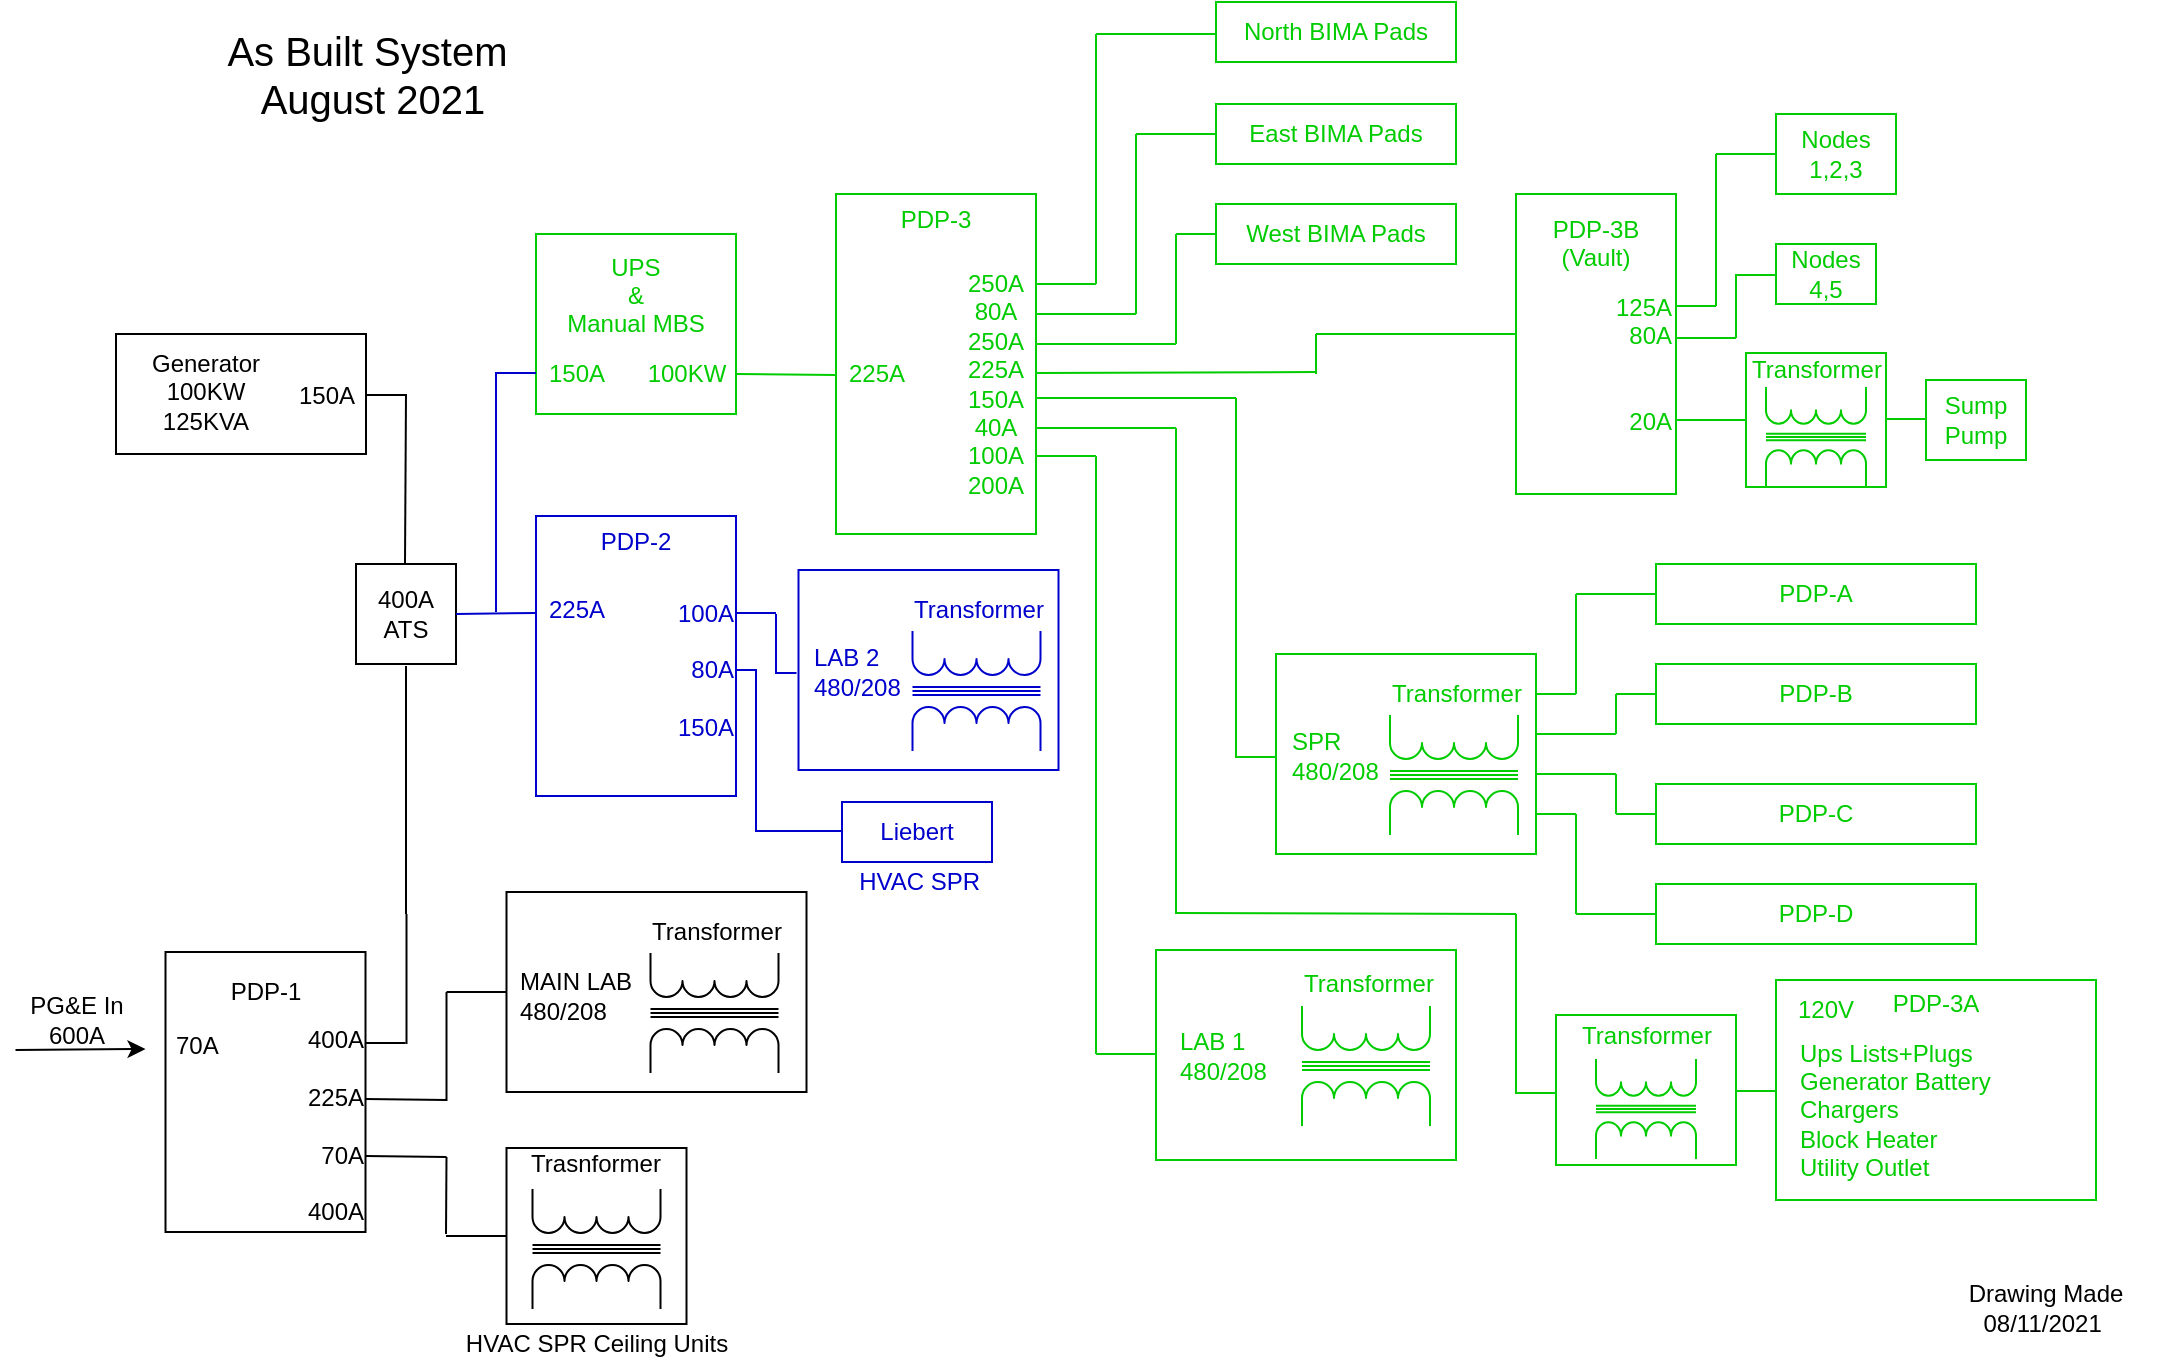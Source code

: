 <mxfile version="14.9.6" type="device"><diagram id="Dt4W1MnMIXrT2MhQ-Fy2" name="Page-1"><mxGraphModel dx="1945" dy="735" grid="1" gridSize="10" guides="1" tooltips="1" connect="1" arrows="1" fold="1" page="1" pageScale="1" pageWidth="827" pageHeight="1169" math="0" shadow="0"><root><mxCell id="0"/><mxCell id="1" parent="0"/><mxCell id="1QNPYIcT4z8EZCShUoJh-1" value="UPS&lt;br&gt;&amp;amp;&lt;br&gt;Manual MBS&lt;br&gt;&lt;br&gt;&lt;br&gt;" style="rounded=0;whiteSpace=wrap;html=1;strokeColor=#00CC00;fontColor=#00CC00;" parent="1" vertex="1"><mxGeometry x="250" y="140" width="100" height="90" as="geometry"/></mxCell><mxCell id="1QNPYIcT4z8EZCShUoJh-2" value="PDP-3&lt;br&gt;&lt;br&gt;&lt;br&gt;&lt;br&gt;&lt;br&gt;&lt;br&gt;&lt;br&gt;&lt;br&gt;&lt;br&gt;&lt;br&gt;&lt;br&gt;" style="rounded=0;whiteSpace=wrap;html=1;align=center;fontColor=#00CC00;strokeColor=#00CC00;" parent="1" vertex="1"><mxGeometry x="400" y="120" width="100" height="170" as="geometry"/></mxCell><mxCell id="1QNPYIcT4z8EZCShUoJh-3" value="" style="rounded=0;whiteSpace=wrap;html=1;strokeColor=#00CC00;" parent="1" vertex="1"><mxGeometry x="620" y="350" width="130" height="100" as="geometry"/></mxCell><mxCell id="1QNPYIcT4z8EZCShUoJh-4" value="250A&lt;br style=&quot;font-size: 11px&quot;&gt;80A&lt;br&gt;250A&lt;br&gt;225A&lt;br&gt;150A&lt;br&gt;40A&lt;br&gt;100A&lt;br&gt;200A" style="text;html=1;strokeColor=none;fillColor=none;align=center;verticalAlign=middle;whiteSpace=wrap;rounded=0;fontColor=#00CC00;" parent="1" vertex="1"><mxGeometry x="460" y="150" width="40" height="130" as="geometry"/></mxCell><mxCell id="1QNPYIcT4z8EZCShUoJh-5" value="" style="endArrow=none;html=1;strokeColor=#00CC00;" parent="1" edge="1"><mxGeometry width="50" height="50" relative="1" as="geometry"><mxPoint x="500" y="165" as="sourcePoint"/><mxPoint x="530" y="165" as="targetPoint"/></mxGeometry></mxCell><mxCell id="1QNPYIcT4z8EZCShUoJh-6" value="" style="endArrow=none;html=1;strokeColor=#00CC00;" parent="1" edge="1"><mxGeometry width="50" height="50" relative="1" as="geometry"><mxPoint x="530" y="165" as="sourcePoint"/><mxPoint x="530" y="40" as="targetPoint"/></mxGeometry></mxCell><mxCell id="1QNPYIcT4z8EZCShUoJh-7" value="" style="endArrow=none;html=1;strokeColor=#00CC00;" parent="1" edge="1"><mxGeometry width="50" height="50" relative="1" as="geometry"><mxPoint x="530" y="40" as="sourcePoint"/><mxPoint x="590" y="40" as="targetPoint"/></mxGeometry></mxCell><mxCell id="1QNPYIcT4z8EZCShUoJh-9" value="North BIMA Pads" style="rounded=0;whiteSpace=wrap;html=1;strokeColor=#00CC00;fontColor=#00CC00;" parent="1" vertex="1"><mxGeometry x="590" y="24" width="120" height="30" as="geometry"/></mxCell><mxCell id="1QNPYIcT4z8EZCShUoJh-10" value="" style="endArrow=none;html=1;strokeColor=#00CC00;" parent="1" edge="1"><mxGeometry width="50" height="50" relative="1" as="geometry"><mxPoint x="500" y="180" as="sourcePoint"/><mxPoint x="550" y="180" as="targetPoint"/></mxGeometry></mxCell><mxCell id="1QNPYIcT4z8EZCShUoJh-11" value="East BIMA Pads" style="rounded=0;whiteSpace=wrap;html=1;strokeColor=#00CC00;fontColor=#00CC00;" parent="1" vertex="1"><mxGeometry x="590" y="75" width="120" height="30" as="geometry"/></mxCell><mxCell id="1QNPYIcT4z8EZCShUoJh-12" value="" style="endArrow=none;html=1;strokeColor=#00CC00;" parent="1" edge="1"><mxGeometry width="50" height="50" relative="1" as="geometry"><mxPoint x="550" y="180" as="sourcePoint"/><mxPoint x="550" y="90" as="targetPoint"/></mxGeometry></mxCell><mxCell id="1QNPYIcT4z8EZCShUoJh-13" value="" style="endArrow=none;html=1;strokeColor=#00CC00;" parent="1" edge="1"><mxGeometry width="50" height="50" relative="1" as="geometry"><mxPoint x="550" y="90" as="sourcePoint"/><mxPoint x="590" y="90" as="targetPoint"/></mxGeometry></mxCell><mxCell id="1QNPYIcT4z8EZCShUoJh-14" value="West BIMA Pads" style="rounded=0;whiteSpace=wrap;html=1;strokeColor=#00CC00;fontColor=#00CC00;" parent="1" vertex="1"><mxGeometry x="590" y="125" width="120" height="30" as="geometry"/></mxCell><mxCell id="1QNPYIcT4z8EZCShUoJh-15" value="" style="endArrow=none;html=1;strokeColor=#00CC00;" parent="1" edge="1"><mxGeometry width="50" height="50" relative="1" as="geometry"><mxPoint x="500" y="195" as="sourcePoint"/><mxPoint x="570" y="195" as="targetPoint"/></mxGeometry></mxCell><mxCell id="1QNPYIcT4z8EZCShUoJh-16" value="" style="endArrow=none;html=1;strokeColor=#00CC00;" parent="1" edge="1"><mxGeometry width="50" height="50" relative="1" as="geometry"><mxPoint x="570" y="195" as="sourcePoint"/><mxPoint x="570" y="140" as="targetPoint"/></mxGeometry></mxCell><mxCell id="1QNPYIcT4z8EZCShUoJh-18" value="" style="endArrow=none;html=1;strokeColor=#00CC00;" parent="1" edge="1"><mxGeometry width="50" height="50" relative="1" as="geometry"><mxPoint x="570" y="140" as="sourcePoint"/><mxPoint x="590" y="140" as="targetPoint"/></mxGeometry></mxCell><mxCell id="1QNPYIcT4z8EZCShUoJh-20" value="" style="endArrow=none;html=1;strokeColor=#00CC00;" parent="1" edge="1"><mxGeometry width="50" height="50" relative="1" as="geometry"><mxPoint x="640" y="210" as="sourcePoint"/><mxPoint x="640" y="190" as="targetPoint"/></mxGeometry></mxCell><mxCell id="1QNPYIcT4z8EZCShUoJh-22" value="PDP-3B&lt;br&gt;(Vault)&lt;br&gt;&lt;br&gt;&lt;br&gt;&lt;br&gt;&lt;br&gt;&lt;br&gt;&lt;br&gt;&lt;br&gt;" style="rounded=0;whiteSpace=wrap;html=1;strokeColor=#00CC00;fontColor=#00CC00;" parent="1" vertex="1"><mxGeometry x="740" y="120" width="80" height="150" as="geometry"/></mxCell><mxCell id="1QNPYIcT4z8EZCShUoJh-24" value="125A&lt;br&gt;80A&lt;br&gt;&lt;br&gt;&lt;br&gt;&lt;div&gt;20A&lt;/div&gt;" style="text;html=1;strokeColor=none;fillColor=none;align=right;verticalAlign=middle;whiteSpace=wrap;rounded=0;fontColor=#00CC00;" parent="1" vertex="1"><mxGeometry x="780" y="140" width="40" height="130" as="geometry"/></mxCell><mxCell id="1QNPYIcT4z8EZCShUoJh-25" value="" style="endArrow=none;html=1;entryX=0;entryY=0.5;entryDx=0;entryDy=0;strokeColor=#00CC00;" parent="1" target="1QNPYIcT4z8EZCShUoJh-26" edge="1"><mxGeometry width="50" height="50" relative="1" as="geometry"><mxPoint x="820" y="233" as="sourcePoint"/><mxPoint x="850" y="233" as="targetPoint"/></mxGeometry></mxCell><mxCell id="1QNPYIcT4z8EZCShUoJh-26" value="" style="rounded=0;whiteSpace=wrap;html=1;strokeColor=#00CC00;" parent="1" vertex="1"><mxGeometry x="855" y="199.5" width="70" height="67" as="geometry"/></mxCell><mxCell id="1QNPYIcT4z8EZCShUoJh-29" value="" style="endArrow=none;html=1;strokeColor=#00CC00;" parent="1" edge="1"><mxGeometry width="50" height="50" relative="1" as="geometry"><mxPoint x="925" y="232.5" as="sourcePoint"/><mxPoint x="945" y="232.5" as="targetPoint"/></mxGeometry></mxCell><mxCell id="1QNPYIcT4z8EZCShUoJh-30" value="Sump&lt;br&gt;Pump" style="rounded=0;whiteSpace=wrap;html=1;strokeColor=#00CC00;fontColor=#00CC00;" parent="1" vertex="1"><mxGeometry x="945" y="213" width="50" height="40" as="geometry"/></mxCell><mxCell id="1QNPYIcT4z8EZCShUoJh-32" value="" style="endArrow=none;html=1;strokeColor=#00CC00;" parent="1" edge="1"><mxGeometry width="50" height="50" relative="1" as="geometry"><mxPoint x="500" y="209.5" as="sourcePoint"/><mxPoint x="640" y="209" as="targetPoint"/></mxGeometry></mxCell><mxCell id="1QNPYIcT4z8EZCShUoJh-33" value="" style="endArrow=none;html=1;strokeColor=#00CC00;" parent="1" edge="1"><mxGeometry width="50" height="50" relative="1" as="geometry"><mxPoint x="640" y="190" as="sourcePoint"/><mxPoint x="740" y="190" as="targetPoint"/></mxGeometry></mxCell><mxCell id="1QNPYIcT4z8EZCShUoJh-34" value="" style="endArrow=none;html=1;strokeColor=#00CC00;" parent="1" edge="1"><mxGeometry width="50" height="50" relative="1" as="geometry"><mxPoint x="820" y="176" as="sourcePoint"/><mxPoint x="840" y="176" as="targetPoint"/></mxGeometry></mxCell><mxCell id="1QNPYIcT4z8EZCShUoJh-35" value="" style="endArrow=none;html=1;strokeColor=#00CC00;" parent="1" edge="1"><mxGeometry width="50" height="50" relative="1" as="geometry"><mxPoint x="840" y="176" as="sourcePoint"/><mxPoint x="840" y="100" as="targetPoint"/></mxGeometry></mxCell><mxCell id="1QNPYIcT4z8EZCShUoJh-36" value="" style="endArrow=none;html=1;strokeColor=#00CC00;" parent="1" edge="1"><mxGeometry width="50" height="50" relative="1" as="geometry"><mxPoint x="840" y="100" as="sourcePoint"/><mxPoint x="870" y="100" as="targetPoint"/></mxGeometry></mxCell><mxCell id="1QNPYIcT4z8EZCShUoJh-37" value="Nodes&lt;br&gt;1,2,3" style="rounded=0;whiteSpace=wrap;html=1;strokeColor=#00CC00;fontColor=#00CC00;" parent="1" vertex="1"><mxGeometry x="870" y="80" width="60" height="40" as="geometry"/></mxCell><mxCell id="1QNPYIcT4z8EZCShUoJh-39" value="" style="endArrow=none;html=1;strokeColor=#00CC00;" parent="1" edge="1"><mxGeometry width="50" height="50" relative="1" as="geometry"><mxPoint x="820" y="192" as="sourcePoint"/><mxPoint x="850" y="192" as="targetPoint"/></mxGeometry></mxCell><mxCell id="1QNPYIcT4z8EZCShUoJh-40" value="" style="endArrow=none;html=1;strokeColor=#00CC00;" parent="1" edge="1"><mxGeometry width="50" height="50" relative="1" as="geometry"><mxPoint x="850" y="192" as="sourcePoint"/><mxPoint x="850" y="160" as="targetPoint"/></mxGeometry></mxCell><mxCell id="1QNPYIcT4z8EZCShUoJh-41" value="Nodes&lt;br&gt;4,5" style="rounded=0;whiteSpace=wrap;html=1;strokeColor=#00CC00;fontColor=#00CC00;" parent="1" vertex="1"><mxGeometry x="870" y="145" width="50" height="30" as="geometry"/></mxCell><mxCell id="1QNPYIcT4z8EZCShUoJh-42" value="" style="endArrow=none;html=1;strokeColor=#00CC00;" parent="1" edge="1"><mxGeometry width="50" height="50" relative="1" as="geometry"><mxPoint x="850" y="160.5" as="sourcePoint"/><mxPoint x="870" y="160.5" as="targetPoint"/></mxGeometry></mxCell><mxCell id="1QNPYIcT4z8EZCShUoJh-43" value="" style="endArrow=none;html=1;strokeColor=#00CC00;" parent="1" edge="1"><mxGeometry width="50" height="50" relative="1" as="geometry"><mxPoint x="500" y="222" as="sourcePoint"/><mxPoint x="600" y="222" as="targetPoint"/></mxGeometry></mxCell><mxCell id="1QNPYIcT4z8EZCShUoJh-44" value="" style="endArrow=none;html=1;strokeColor=#00CC00;" parent="1" edge="1"><mxGeometry width="50" height="50" relative="1" as="geometry"><mxPoint x="600" y="402" as="sourcePoint"/><mxPoint x="600" y="222" as="targetPoint"/></mxGeometry></mxCell><mxCell id="1QNPYIcT4z8EZCShUoJh-45" value="" style="endArrow=none;html=1;strokeColor=#00CC00;" parent="1" edge="1"><mxGeometry width="50" height="50" relative="1" as="geometry"><mxPoint x="600" y="401.5" as="sourcePoint"/><mxPoint x="620" y="401.5" as="targetPoint"/></mxGeometry></mxCell><mxCell id="1QNPYIcT4z8EZCShUoJh-46" value="SPR&lt;br&gt;480/208" style="text;html=1;strokeColor=none;fillColor=none;align=left;verticalAlign=middle;whiteSpace=wrap;rounded=0;fontColor=#00CC00;" parent="1" vertex="1"><mxGeometry x="626" y="381" width="60" height="40" as="geometry"/></mxCell><mxCell id="1QNPYIcT4z8EZCShUoJh-47" value="" style="endArrow=none;html=1;strokeColor=#00CC00;" parent="1" edge="1"><mxGeometry width="50" height="50" relative="1" as="geometry"><mxPoint x="750" y="370" as="sourcePoint"/><mxPoint x="770" y="370" as="targetPoint"/></mxGeometry></mxCell><mxCell id="1QNPYIcT4z8EZCShUoJh-48" value="PDP-A" style="rounded=0;whiteSpace=wrap;html=1;strokeColor=#00CC00;fontColor=#00CC00;" parent="1" vertex="1"><mxGeometry x="810" y="305" width="160" height="30" as="geometry"/></mxCell><mxCell id="1QNPYIcT4z8EZCShUoJh-49" value="PDP-B" style="rounded=0;whiteSpace=wrap;html=1;strokeColor=#00CC00;fontColor=#00CC00;" parent="1" vertex="1"><mxGeometry x="810" y="355" width="160" height="30" as="geometry"/></mxCell><mxCell id="1QNPYIcT4z8EZCShUoJh-50" value="PDP-C" style="rounded=0;whiteSpace=wrap;html=1;strokeColor=#00CC00;fontColor=#00CC00;" parent="1" vertex="1"><mxGeometry x="810" y="415" width="160" height="30" as="geometry"/></mxCell><mxCell id="1QNPYIcT4z8EZCShUoJh-51" value="PDP-D" style="rounded=0;whiteSpace=wrap;html=1;strokeColor=#00CC00;fontColor=#00CC00;" parent="1" vertex="1"><mxGeometry x="810" y="465" width="160" height="30" as="geometry"/></mxCell><mxCell id="1QNPYIcT4z8EZCShUoJh-52" value="" style="endArrow=none;html=1;strokeColor=#00CC00;" parent="1" edge="1"><mxGeometry width="50" height="50" relative="1" as="geometry"><mxPoint x="750" y="430" as="sourcePoint"/><mxPoint x="770" y="430" as="targetPoint"/></mxGeometry></mxCell><mxCell id="1QNPYIcT4z8EZCShUoJh-53" value="" style="endArrow=none;html=1;strokeColor=#00CC00;" parent="1" edge="1"><mxGeometry width="50" height="50" relative="1" as="geometry"><mxPoint x="770" y="480" as="sourcePoint"/><mxPoint x="770" y="430" as="targetPoint"/></mxGeometry></mxCell><mxCell id="1QNPYIcT4z8EZCShUoJh-54" value="" style="endArrow=none;html=1;strokeColor=#00CC00;" parent="1" edge="1"><mxGeometry width="50" height="50" relative="1" as="geometry"><mxPoint x="770" y="480" as="sourcePoint"/><mxPoint x="810" y="480" as="targetPoint"/></mxGeometry></mxCell><mxCell id="1QNPYIcT4z8EZCShUoJh-55" value="" style="endArrow=none;html=1;strokeColor=#00CC00;" parent="1" edge="1"><mxGeometry width="50" height="50" relative="1" as="geometry"><mxPoint x="750" y="410" as="sourcePoint"/><mxPoint x="790" y="410" as="targetPoint"/></mxGeometry></mxCell><mxCell id="1QNPYIcT4z8EZCShUoJh-56" value="" style="endArrow=none;html=1;strokeColor=#00CC00;" parent="1" edge="1"><mxGeometry width="50" height="50" relative="1" as="geometry"><mxPoint x="790" y="430" as="sourcePoint"/><mxPoint x="790" y="410" as="targetPoint"/></mxGeometry></mxCell><mxCell id="1QNPYIcT4z8EZCShUoJh-57" value="" style="endArrow=none;html=1;strokeColor=#00CC00;" parent="1" edge="1"><mxGeometry width="50" height="50" relative="1" as="geometry"><mxPoint x="790" y="430" as="sourcePoint"/><mxPoint x="810" y="430" as="targetPoint"/></mxGeometry></mxCell><mxCell id="1QNPYIcT4z8EZCShUoJh-58" value="" style="endArrow=none;html=1;strokeColor=#00CC00;" parent="1" edge="1"><mxGeometry width="50" height="50" relative="1" as="geometry"><mxPoint x="770" y="370" as="sourcePoint"/><mxPoint x="770" y="320" as="targetPoint"/></mxGeometry></mxCell><mxCell id="1QNPYIcT4z8EZCShUoJh-59" value="" style="endArrow=none;html=1;strokeColor=#00CC00;" parent="1" edge="1"><mxGeometry width="50" height="50" relative="1" as="geometry"><mxPoint x="750" y="390" as="sourcePoint"/><mxPoint x="790" y="390" as="targetPoint"/></mxGeometry></mxCell><mxCell id="1QNPYIcT4z8EZCShUoJh-60" value="" style="endArrow=none;html=1;strokeColor=#00CC00;" parent="1" edge="1"><mxGeometry width="50" height="50" relative="1" as="geometry"><mxPoint x="790" y="390" as="sourcePoint"/><mxPoint x="790" y="370" as="targetPoint"/></mxGeometry></mxCell><mxCell id="1QNPYIcT4z8EZCShUoJh-61" value="" style="endArrow=none;html=1;strokeColor=#00CC00;" parent="1" edge="1"><mxGeometry width="50" height="50" relative="1" as="geometry"><mxPoint x="790" y="370" as="sourcePoint"/><mxPoint x="810" y="370" as="targetPoint"/></mxGeometry></mxCell><mxCell id="1QNPYIcT4z8EZCShUoJh-62" value="" style="endArrow=none;html=1;strokeColor=#00CC00;" parent="1" edge="1"><mxGeometry width="50" height="50" relative="1" as="geometry"><mxPoint x="770" y="320" as="sourcePoint"/><mxPoint x="810" y="320" as="targetPoint"/></mxGeometry></mxCell><mxCell id="1QNPYIcT4z8EZCShUoJh-63" value="" style="endArrow=none;html=1;strokeColor=#00CC00;" parent="1" edge="1"><mxGeometry width="50" height="50" relative="1" as="geometry"><mxPoint x="500" y="237" as="sourcePoint"/><mxPoint x="570" y="237" as="targetPoint"/></mxGeometry></mxCell><mxCell id="1QNPYIcT4z8EZCShUoJh-64" value="" style="endArrow=none;html=1;strokeColor=#00CC00;" parent="1" edge="1"><mxGeometry width="50" height="50" relative="1" as="geometry"><mxPoint x="570" y="480" as="sourcePoint"/><mxPoint x="570" y="237" as="targetPoint"/></mxGeometry></mxCell><mxCell id="1QNPYIcT4z8EZCShUoJh-65" value="" style="endArrow=none;html=1;strokeColor=#00CC00;" parent="1" edge="1"><mxGeometry width="50" height="50" relative="1" as="geometry"><mxPoint x="570" y="479.5" as="sourcePoint"/><mxPoint x="740" y="480" as="targetPoint"/></mxGeometry></mxCell><mxCell id="1QNPYIcT4z8EZCShUoJh-66" value="" style="endArrow=none;html=1;strokeColor=#00CC00;" parent="1" edge="1"><mxGeometry width="50" height="50" relative="1" as="geometry"><mxPoint x="740" y="570" as="sourcePoint"/><mxPoint x="740" y="480" as="targetPoint"/></mxGeometry></mxCell><mxCell id="1QNPYIcT4z8EZCShUoJh-67" value="" style="rounded=0;whiteSpace=wrap;html=1;strokeColor=#00CC00;" parent="1" vertex="1"><mxGeometry x="760" y="530.5" width="90" height="75" as="geometry"/></mxCell><mxCell id="1QNPYIcT4z8EZCShUoJh-68" value="" style="endArrow=none;html=1;strokeColor=#00CC00;" parent="1" edge="1"><mxGeometry width="50" height="50" relative="1" as="geometry"><mxPoint x="850" y="568.5" as="sourcePoint"/><mxPoint x="870" y="568.5" as="targetPoint"/></mxGeometry></mxCell><mxCell id="1QNPYIcT4z8EZCShUoJh-70" value="PDP-3A&lt;br&gt;&lt;br&gt;&lt;br&gt;&lt;br&gt;&lt;br&gt;&lt;br&gt;&lt;br&gt;" style="rounded=0;whiteSpace=wrap;html=1;strokeColor=#00CC00;fontColor=#00CC00;" parent="1" vertex="1"><mxGeometry x="870" y="513" width="160" height="110" as="geometry"/></mxCell><mxCell id="1QNPYIcT4z8EZCShUoJh-71" value="Ups Lists+Plugs&lt;br&gt;Generator Battery&lt;br&gt;Chargers&lt;br&gt;Block Heater&lt;br&gt;Utility Outlet" style="text;html=1;strokeColor=none;fillColor=none;align=left;verticalAlign=middle;whiteSpace=wrap;rounded=0;fontColor=#00CC00;" parent="1" vertex="1"><mxGeometry x="880" y="538" width="100" height="80" as="geometry"/></mxCell><mxCell id="1QNPYIcT4z8EZCShUoJh-72" value="" style="endArrow=none;html=1;strokeColor=#00CC00;" parent="1" edge="1"><mxGeometry width="50" height="50" relative="1" as="geometry"><mxPoint x="740" y="569.5" as="sourcePoint"/><mxPoint x="760" y="569.5" as="targetPoint"/></mxGeometry></mxCell><mxCell id="1QNPYIcT4z8EZCShUoJh-73" value="&lt;font color=&quot;#00cc00&quot;&gt;120V&lt;/font&gt;" style="text;html=1;strokeColor=none;fillColor=none;align=center;verticalAlign=middle;whiteSpace=wrap;rounded=0;" parent="1" vertex="1"><mxGeometry x="875" y="518" width="40" height="20" as="geometry"/></mxCell><mxCell id="1QNPYIcT4z8EZCShUoJh-74" value="" style="endArrow=none;html=1;strokeColor=#00CC00;" parent="1" edge="1"><mxGeometry width="50" height="50" relative="1" as="geometry"><mxPoint x="500" y="251" as="sourcePoint"/><mxPoint x="530" y="251" as="targetPoint"/></mxGeometry></mxCell><mxCell id="1QNPYIcT4z8EZCShUoJh-75" value="" style="endArrow=none;html=1;strokeColor=#00CC00;" parent="1" edge="1"><mxGeometry width="50" height="50" relative="1" as="geometry"><mxPoint x="530" y="550" as="sourcePoint"/><mxPoint x="530" y="251" as="targetPoint"/></mxGeometry></mxCell><mxCell id="1QNPYIcT4z8EZCShUoJh-76" value="" style="rounded=0;whiteSpace=wrap;html=1;strokeColor=#00CC00;" parent="1" vertex="1"><mxGeometry x="560" y="498" width="150" height="105" as="geometry"/></mxCell><mxCell id="1QNPYIcT4z8EZCShUoJh-78" value="LAB 1&lt;br&gt;480/208" style="text;html=1;strokeColor=none;fillColor=none;align=left;verticalAlign=middle;whiteSpace=wrap;rounded=0;fontColor=#00CC00;" parent="1" vertex="1"><mxGeometry x="570" y="530.5" width="80" height="40" as="geometry"/></mxCell><mxCell id="1QNPYIcT4z8EZCShUoJh-79" value="" style="endArrow=none;html=1;strokeColor=#00CC00;" parent="1" edge="1"><mxGeometry width="50" height="50" relative="1" as="geometry"><mxPoint x="530" y="550" as="sourcePoint"/><mxPoint x="560" y="550" as="targetPoint"/></mxGeometry></mxCell><mxCell id="1QNPYIcT4z8EZCShUoJh-80" value="100KW" style="text;html=1;align=center;verticalAlign=middle;resizable=0;points=[];autosize=1;strokeColor=none;fontColor=#00CC00;" parent="1" vertex="1"><mxGeometry x="300" y="200" width="50" height="20" as="geometry"/></mxCell><mxCell id="1QNPYIcT4z8EZCShUoJh-81" value="" style="endArrow=none;html=1;strokeColor=#00CC00;" parent="1" edge="1"><mxGeometry width="50" height="50" relative="1" as="geometry"><mxPoint x="350" y="210" as="sourcePoint"/><mxPoint x="400" y="210.5" as="targetPoint"/></mxGeometry></mxCell><mxCell id="1QNPYIcT4z8EZCShUoJh-82" value="225A" style="text;html=1;align=center;verticalAlign=middle;resizable=0;points=[];autosize=1;strokeColor=none;fontColor=#00CC00;" parent="1" vertex="1"><mxGeometry x="400" y="200" width="40" height="20" as="geometry"/></mxCell><mxCell id="1QNPYIcT4z8EZCShUoJh-83" value="400A&lt;br&gt;ATS" style="rounded=0;whiteSpace=wrap;html=1;" parent="1" vertex="1"><mxGeometry x="160" y="305" width="50" height="50" as="geometry"/></mxCell><mxCell id="1QNPYIcT4z8EZCShUoJh-84" value="150A" style="text;html=1;align=center;verticalAlign=middle;resizable=0;points=[];autosize=1;strokeColor=none;fontColor=#00CC00;" parent="1" vertex="1"><mxGeometry x="250" y="200" width="40" height="20" as="geometry"/></mxCell><mxCell id="1QNPYIcT4z8EZCShUoJh-85" value="PDP-2&lt;br&gt;&lt;br&gt;&lt;br&gt;&lt;br&gt;&lt;br&gt;&lt;br&gt;&lt;br&gt;&lt;br&gt;&lt;br&gt;" style="rounded=0;whiteSpace=wrap;html=1;strokeColor=#0000CC;fontColor=#0000CC;" parent="1" vertex="1"><mxGeometry x="250" y="281" width="100" height="140" as="geometry"/></mxCell><mxCell id="1QNPYIcT4z8EZCShUoJh-86" value="225A" style="text;html=1;align=center;verticalAlign=middle;resizable=0;points=[];autosize=1;strokeColor=none;fontColor=#0000CC;" parent="1" vertex="1"><mxGeometry x="250" y="318" width="40" height="20" as="geometry"/></mxCell><mxCell id="1QNPYIcT4z8EZCShUoJh-87" value="" style="endArrow=none;html=1;fontColor=#0000CC;strokeColor=#0000CC;" parent="1" edge="1"><mxGeometry width="50" height="50" relative="1" as="geometry"><mxPoint x="230" y="329" as="sourcePoint"/><mxPoint x="230" y="209" as="targetPoint"/></mxGeometry></mxCell><mxCell id="1QNPYIcT4z8EZCShUoJh-89" value="" style="endArrow=none;html=1;fontColor=#0000CC;strokeColor=#0000CC;" parent="1" edge="1"><mxGeometry width="50" height="50" relative="1" as="geometry"><mxPoint x="210" y="330" as="sourcePoint"/><mxPoint x="250" y="329.5" as="targetPoint"/></mxGeometry></mxCell><mxCell id="1QNPYIcT4z8EZCShUoJh-90" value="100A&lt;br&gt;&lt;br&gt;80A&lt;br&gt;&lt;br&gt;150A" style="text;html=1;align=right;verticalAlign=middle;resizable=0;points=[];autosize=1;strokeColor=none;fontColor=#0000CC;" parent="1" vertex="1"><mxGeometry x="310" y="318" width="40" height="80" as="geometry"/></mxCell><mxCell id="1QNPYIcT4z8EZCShUoJh-92" value="Liebert" style="rounded=0;whiteSpace=wrap;html=1;strokeColor=#0000CC;fontColor=#0000CC;" parent="1" vertex="1"><mxGeometry x="403" y="424" width="75" height="30" as="geometry"/></mxCell><mxCell id="1QNPYIcT4z8EZCShUoJh-94" value="" style="endArrow=none;html=1;fontColor=#0000CC;strokeColor=#0000CC;" parent="1" edge="1"><mxGeometry width="50" height="50" relative="1" as="geometry"><mxPoint x="350" y="358" as="sourcePoint"/><mxPoint x="360" y="358" as="targetPoint"/></mxGeometry></mxCell><mxCell id="1QNPYIcT4z8EZCShUoJh-95" value="" style="endArrow=none;html=1;" parent="1" edge="1"><mxGeometry width="50" height="50" relative="1" as="geometry"><mxPoint x="386" y="386.5" as="sourcePoint"/><mxPoint x="386" y="356.5" as="targetPoint"/></mxGeometry></mxCell><mxCell id="1QNPYIcT4z8EZCShUoJh-97" value="" style="endArrow=none;html=1;" parent="1" edge="1"><mxGeometry width="50" height="50" relative="1" as="geometry"><mxPoint x="184.5" y="305" as="sourcePoint"/><mxPoint x="185" y="220" as="targetPoint"/></mxGeometry></mxCell><mxCell id="1QNPYIcT4z8EZCShUoJh-98" value="" style="rounded=0;whiteSpace=wrap;html=1;align=center;" parent="1" vertex="1"><mxGeometry x="40" y="190" width="125" height="60" as="geometry"/></mxCell><mxCell id="1QNPYIcT4z8EZCShUoJh-99" value="Generator&lt;br&gt;100KW&lt;br&gt;&lt;div&gt;125KVA&lt;/div&gt;" style="text;html=1;strokeColor=none;fillColor=none;align=center;verticalAlign=middle;whiteSpace=wrap;rounded=0;" parent="1" vertex="1"><mxGeometry x="35" y="190" width="100" height="58" as="geometry"/></mxCell><mxCell id="1QNPYIcT4z8EZCShUoJh-100" value="150A" style="text;html=1;align=center;verticalAlign=middle;resizable=0;points=[];autosize=1;strokeColor=none;" parent="1" vertex="1"><mxGeometry x="125" y="211" width="40" height="20" as="geometry"/></mxCell><mxCell id="1QNPYIcT4z8EZCShUoJh-101" value="" style="endArrow=none;html=1;" parent="1" edge="1"><mxGeometry width="50" height="50" relative="1" as="geometry"><mxPoint x="165" y="220.5" as="sourcePoint"/><mxPoint x="185" y="220.5" as="targetPoint"/></mxGeometry></mxCell><mxCell id="1QNPYIcT4z8EZCShUoJh-102" value="PDP-1&lt;br&gt;&lt;br&gt;&lt;br&gt;&lt;br&gt;&lt;br&gt;&lt;br&gt;&lt;br&gt;&lt;br&gt;" style="rounded=0;whiteSpace=wrap;html=1;" parent="1" vertex="1"><mxGeometry x="64.75" y="499" width="100" height="140" as="geometry"/></mxCell><mxCell id="1QNPYIcT4z8EZCShUoJh-103" value="" style="endArrow=none;html=1;" parent="1" edge="1"><mxGeometry width="50" height="50" relative="1" as="geometry"><mxPoint x="185" y="480" as="sourcePoint"/><mxPoint x="185" y="356" as="targetPoint"/></mxGeometry></mxCell><mxCell id="1QNPYIcT4z8EZCShUoJh-104" value="" style="endArrow=classic;html=1;" parent="1" edge="1"><mxGeometry width="50" height="50" relative="1" as="geometry"><mxPoint x="-10.25" y="548" as="sourcePoint"/><mxPoint x="54.75" y="547.5" as="targetPoint"/></mxGeometry></mxCell><mxCell id="1QNPYIcT4z8EZCShUoJh-105" value="PG&amp;amp;E In&lt;br&gt;600A" style="text;html=1;align=center;verticalAlign=middle;resizable=0;points=[];autosize=1;strokeColor=none;" parent="1" vertex="1"><mxGeometry x="-10.25" y="518" width="60" height="30" as="geometry"/></mxCell><mxCell id="1QNPYIcT4z8EZCShUoJh-106" value="70A" style="text;html=1;align=left;verticalAlign=middle;resizable=0;points=[];autosize=1;strokeColor=none;" parent="1" vertex="1"><mxGeometry x="67.75" y="536" width="40" height="20" as="geometry"/></mxCell><mxCell id="1QNPYIcT4z8EZCShUoJh-107" value="400A&lt;br&gt;&lt;br&gt;225A&lt;br&gt;&lt;br&gt;70A&lt;br&gt;&lt;br&gt;400A" style="text;html=1;align=right;verticalAlign=middle;resizable=0;points=[];autosize=1;strokeColor=none;" parent="1" vertex="1"><mxGeometry x="124.75" y="536" width="40" height="100" as="geometry"/></mxCell><mxCell id="1QNPYIcT4z8EZCShUoJh-108" value="" style="endArrow=none;html=1;" parent="1" edge="1"><mxGeometry width="50" height="50" relative="1" as="geometry"><mxPoint x="164.75" y="544.5" as="sourcePoint"/><mxPoint x="184.75" y="544.5" as="targetPoint"/></mxGeometry></mxCell><mxCell id="1QNPYIcT4z8EZCShUoJh-109" value="" style="endArrow=none;html=1;" parent="1" edge="1"><mxGeometry width="50" height="50" relative="1" as="geometry"><mxPoint x="185.25" y="545" as="sourcePoint"/><mxPoint x="185.25" y="480" as="targetPoint"/></mxGeometry></mxCell><mxCell id="1QNPYIcT4z8EZCShUoJh-111" value="" style="rounded=0;whiteSpace=wrap;html=1;" parent="1" vertex="1"><mxGeometry x="235.25" y="469" width="150" height="100" as="geometry"/></mxCell><mxCell id="1QNPYIcT4z8EZCShUoJh-112" value="Trasnformer&lt;br&gt;&lt;br&gt;&lt;br&gt;&lt;br&gt;&lt;br&gt;&lt;br&gt;" style="rounded=0;whiteSpace=wrap;html=1;" parent="1" vertex="1"><mxGeometry x="235.25" y="597" width="90" height="88" as="geometry"/></mxCell><mxCell id="1QNPYIcT4z8EZCShUoJh-113" value="" style="endArrow=none;html=1;" parent="1" edge="1"><mxGeometry width="50" height="50" relative="1" as="geometry"><mxPoint x="164.75" y="572.5" as="sourcePoint"/><mxPoint x="205.25" y="573" as="targetPoint"/></mxGeometry></mxCell><mxCell id="1QNPYIcT4z8EZCShUoJh-114" value="" style="endArrow=none;html=1;" parent="1" edge="1"><mxGeometry width="50" height="50" relative="1" as="geometry"><mxPoint x="205.25" y="573.5" as="sourcePoint"/><mxPoint x="205.25" y="519" as="targetPoint"/></mxGeometry></mxCell><mxCell id="1QNPYIcT4z8EZCShUoJh-115" value="" style="endArrow=none;html=1;" parent="1" edge="1"><mxGeometry width="50" height="50" relative="1" as="geometry"><mxPoint x="205.25" y="519" as="sourcePoint"/><mxPoint x="235.25" y="519" as="targetPoint"/></mxGeometry></mxCell><mxCell id="1QNPYIcT4z8EZCShUoJh-116" value="" style="endArrow=none;html=1;" parent="1" edge="1"><mxGeometry width="50" height="50" relative="1" as="geometry"><mxPoint x="164.75" y="601" as="sourcePoint"/><mxPoint x="205.25" y="601.5" as="targetPoint"/></mxGeometry></mxCell><mxCell id="1QNPYIcT4z8EZCShUoJh-117" value="" style="endArrow=none;html=1;" parent="1" edge="1"><mxGeometry width="50" height="50" relative="1" as="geometry"><mxPoint x="205" y="640" as="sourcePoint"/><mxPoint x="205.25" y="601.5" as="targetPoint"/></mxGeometry></mxCell><mxCell id="1QNPYIcT4z8EZCShUoJh-118" value="" style="endArrow=none;html=1;entryX=0;entryY=0.5;entryDx=0;entryDy=0;" parent="1" target="1QNPYIcT4z8EZCShUoJh-112" edge="1"><mxGeometry width="50" height="50" relative="1" as="geometry"><mxPoint x="205" y="641" as="sourcePoint"/><mxPoint x="235.25" y="629" as="targetPoint"/></mxGeometry></mxCell><mxCell id="1QNPYIcT4z8EZCShUoJh-119" value="" style="pointerEvents=1;verticalLabelPosition=bottom;shadow=0;dashed=0;align=center;html=1;verticalAlign=top;shape=mxgraph.electrical.inductors.transformer_1;" parent="1" vertex="1"><mxGeometry x="248.25" y="617.5" width="64" height="60" as="geometry"/></mxCell><mxCell id="1QNPYIcT4z8EZCShUoJh-120" value="" style="pointerEvents=1;verticalLabelPosition=bottom;shadow=0;dashed=0;align=center;html=1;verticalAlign=top;shape=mxgraph.electrical.inductors.transformer_1;strokeColor=#00CC00;" parent="1" vertex="1"><mxGeometry x="633" y="526" width="64" height="60" as="geometry"/></mxCell><mxCell id="1QNPYIcT4z8EZCShUoJh-121" value="Transformer" style="text;html=1;align=center;verticalAlign=middle;resizable=0;points=[];autosize=1;strokeColor=none;fontColor=#00CC00;" parent="1" vertex="1"><mxGeometry x="626" y="505" width="80" height="20" as="geometry"/></mxCell><mxCell id="1QNPYIcT4z8EZCShUoJh-122" value="HVAC SPR Ceiling Units" style="text;html=1;align=center;verticalAlign=middle;resizable=0;points=[];autosize=1;strokeColor=none;" parent="1" vertex="1"><mxGeometry x="205.25" y="685" width="150" height="20" as="geometry"/></mxCell><mxCell id="1QNPYIcT4z8EZCShUoJh-123" value="" style="pointerEvents=1;verticalLabelPosition=bottom;shadow=0;dashed=0;align=center;html=1;verticalAlign=top;shape=mxgraph.electrical.inductors.transformer_1;fontColor=#00CC00;strokeColor=#00CC00;" parent="1" vertex="1"><mxGeometry x="865" y="216.5" width="50" height="50" as="geometry"/></mxCell><mxCell id="1QNPYIcT4z8EZCShUoJh-124" value="Transformer" style="text;html=1;align=center;verticalAlign=middle;resizable=0;points=[];autosize=1;strokeColor=none;fontColor=#00CC00;" parent="1" vertex="1"><mxGeometry x="850" y="197.5" width="80" height="20" as="geometry"/></mxCell><mxCell id="1QNPYIcT4z8EZCShUoJh-125" value="" style="pointerEvents=1;verticalLabelPosition=bottom;shadow=0;dashed=0;align=center;html=1;verticalAlign=top;shape=mxgraph.electrical.inductors.transformer_1;strokeColor=#00CC00;" parent="1" vertex="1"><mxGeometry x="677" y="380.5" width="64" height="60" as="geometry"/></mxCell><mxCell id="1QNPYIcT4z8EZCShUoJh-126" value="Transformer" style="text;html=1;align=center;verticalAlign=middle;resizable=0;points=[];autosize=1;strokeColor=none;fontColor=#00CC00;" parent="1" vertex="1"><mxGeometry x="670" y="359.5" width="80" height="20" as="geometry"/></mxCell><mxCell id="1QNPYIcT4z8EZCShUoJh-127" value="" style="pointerEvents=1;verticalLabelPosition=bottom;shadow=0;dashed=0;align=center;html=1;verticalAlign=top;shape=mxgraph.electrical.inductors.transformer_1;fontColor=#00CC00;strokeColor=#00CC00;" parent="1" vertex="1"><mxGeometry x="780" y="552.5" width="50" height="50" as="geometry"/></mxCell><mxCell id="1QNPYIcT4z8EZCShUoJh-128" value="Transformer" style="text;html=1;align=center;verticalAlign=middle;resizable=0;points=[];autosize=1;strokeColor=none;fontColor=#00CC00;" parent="1" vertex="1"><mxGeometry x="765" y="530.5" width="80" height="20" as="geometry"/></mxCell><mxCell id="1QNPYIcT4z8EZCShUoJh-129" value="MAIN LAB&lt;br&gt;480/208" style="text;html=1;strokeColor=none;fillColor=none;align=left;verticalAlign=middle;whiteSpace=wrap;rounded=0;" parent="1" vertex="1"><mxGeometry x="240.25" y="501" width="80" height="40" as="geometry"/></mxCell><mxCell id="1QNPYIcT4z8EZCShUoJh-130" value="" style="pointerEvents=1;verticalLabelPosition=bottom;shadow=0;dashed=0;align=center;html=1;verticalAlign=top;shape=mxgraph.electrical.inductors.transformer_1;" parent="1" vertex="1"><mxGeometry x="307.25" y="499.5" width="64" height="60" as="geometry"/></mxCell><mxCell id="1QNPYIcT4z8EZCShUoJh-131" value="Transformer" style="text;html=1;align=center;verticalAlign=middle;resizable=0;points=[];autosize=1;strokeColor=none;" parent="1" vertex="1"><mxGeometry x="300.25" y="478.5" width="80" height="20" as="geometry"/></mxCell><mxCell id="1QNPYIcT4z8EZCShUoJh-132" value="" style="rounded=0;whiteSpace=wrap;html=1;strokeColor=#0000CC;" parent="1" vertex="1"><mxGeometry x="381.25" y="308" width="130" height="100" as="geometry"/></mxCell><mxCell id="1QNPYIcT4z8EZCShUoJh-133" value="LAB 2&lt;br&gt;480/208" style="text;html=1;strokeColor=none;fillColor=none;align=left;verticalAlign=middle;whiteSpace=wrap;rounded=0;fontColor=#0000CC;" parent="1" vertex="1"><mxGeometry x="387.25" y="339" width="60" height="40" as="geometry"/></mxCell><mxCell id="1QNPYIcT4z8EZCShUoJh-134" value="" style="pointerEvents=1;verticalLabelPosition=bottom;shadow=0;dashed=0;align=center;html=1;verticalAlign=top;shape=mxgraph.electrical.inductors.transformer_1;strokeColor=#0000CC;" parent="1" vertex="1"><mxGeometry x="438.25" y="338.5" width="64" height="60" as="geometry"/></mxCell><mxCell id="1QNPYIcT4z8EZCShUoJh-135" value="Transformer" style="text;html=1;align=center;verticalAlign=middle;resizable=0;points=[];autosize=1;strokeColor=none;fontColor=#0000CC;" parent="1" vertex="1"><mxGeometry x="431.25" y="317.5" width="80" height="20" as="geometry"/></mxCell><mxCell id="1QNPYIcT4z8EZCShUoJh-136" value="" style="endArrow=none;html=1;strokeColor=#0000CC;" parent="1" edge="1"><mxGeometry width="50" height="50" relative="1" as="geometry"><mxPoint x="360" y="439" as="sourcePoint"/><mxPoint x="360" y="357.5" as="targetPoint"/></mxGeometry></mxCell><mxCell id="1QNPYIcT4z8EZCShUoJh-139" value="" style="endArrow=none;html=1;fontColor=#0000CC;strokeColor=#0000CC;" parent="1" edge="1"><mxGeometry width="50" height="50" relative="1" as="geometry"><mxPoint x="370" y="360" as="sourcePoint"/><mxPoint x="370" y="330" as="targetPoint"/></mxGeometry></mxCell><mxCell id="1QNPYIcT4z8EZCShUoJh-141" value="" style="endArrow=none;html=1;fontColor=#0000CC;strokeColor=#0000CC;" parent="1" edge="1"><mxGeometry width="50" height="50" relative="1" as="geometry"><mxPoint x="370.25" y="359.5" as="sourcePoint"/><mxPoint x="380.25" y="359.5" as="targetPoint"/></mxGeometry></mxCell><mxCell id="1QNPYIcT4z8EZCShUoJh-142" value="" style="endArrow=none;html=1;fontColor=#0000CC;strokeColor=#0000CC;" parent="1" edge="1"><mxGeometry width="50" height="50" relative="1" as="geometry"><mxPoint x="350" y="329.5" as="sourcePoint"/><mxPoint x="370" y="329.5" as="targetPoint"/></mxGeometry></mxCell><mxCell id="1QNPYIcT4z8EZCShUoJh-144" value="" style="endArrow=none;html=1;fontColor=#0000CC;strokeColor=#0000CC;" parent="1" edge="1"><mxGeometry width="50" height="50" relative="1" as="geometry"><mxPoint x="230" y="209.5" as="sourcePoint"/><mxPoint x="250" y="209.5" as="targetPoint"/></mxGeometry></mxCell><mxCell id="1QNPYIcT4z8EZCShUoJh-148" value="&lt;font style=&quot;font-size: 20px&quot;&gt;As Built System&amp;nbsp;&lt;br&gt;August 2021&lt;/font&gt;" style="text;html=1;strokeColor=none;fillColor=none;align=center;verticalAlign=middle;whiteSpace=wrap;rounded=0;" parent="1" vertex="1"><mxGeometry x="64.75" y="24" width="207.25" height="71" as="geometry"/></mxCell><mxCell id="1QNPYIcT4z8EZCShUoJh-149" value="Drawing Made 08/11/2021&amp;nbsp;" style="text;html=1;strokeColor=none;fillColor=none;align=center;verticalAlign=middle;whiteSpace=wrap;rounded=0;" parent="1" vertex="1"><mxGeometry x="945" y="667" width="120" height="20" as="geometry"/></mxCell><mxCell id="TSwE0j-QHjeNVIOg-0xz-1" value="&lt;font color=&quot;#0000cc&quot;&gt;HVAC SPR&amp;nbsp;&lt;/font&gt;" style="text;html=1;align=center;verticalAlign=middle;resizable=0;points=[];autosize=1;strokeColor=none;" vertex="1" parent="1"><mxGeometry x="403" y="454" width="80" height="20" as="geometry"/></mxCell><mxCell id="TSwE0j-QHjeNVIOg-0xz-2" value="" style="endArrow=none;html=1;fontColor=#0000CC;strokeColor=#0000CC;" edge="1" parent="1"><mxGeometry width="50" height="50" relative="1" as="geometry"><mxPoint x="360.25" y="438.5" as="sourcePoint"/><mxPoint x="403" y="438.5" as="targetPoint"/></mxGeometry></mxCell></root></mxGraphModel></diagram></mxfile>